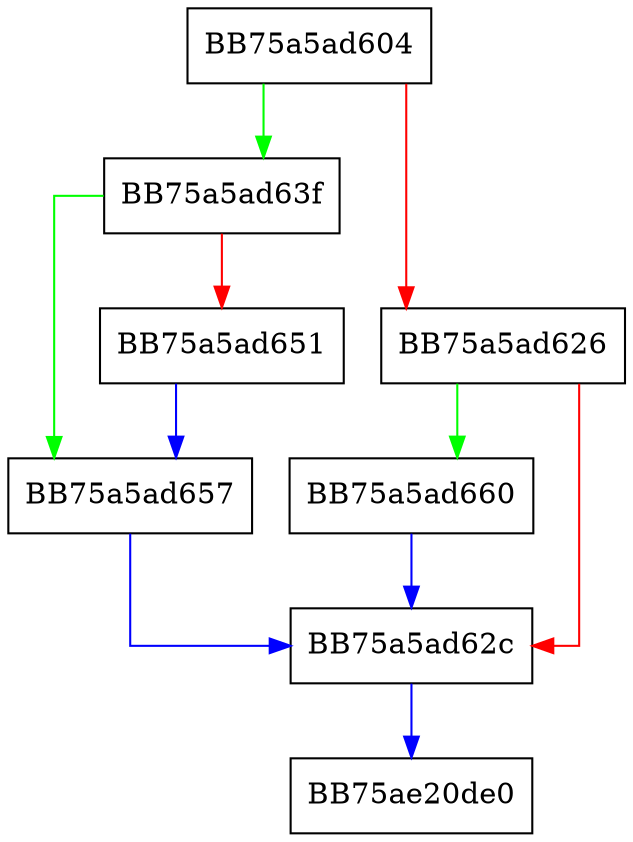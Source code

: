 digraph UpdateRtpScanStats {
  node [shape="box"];
  graph [splines=ortho];
  BB75a5ad604 -> BB75a5ad63f [color="green"];
  BB75a5ad604 -> BB75a5ad626 [color="red"];
  BB75a5ad626 -> BB75a5ad660 [color="green"];
  BB75a5ad626 -> BB75a5ad62c [color="red"];
  BB75a5ad62c -> BB75ae20de0 [color="blue"];
  BB75a5ad63f -> BB75a5ad657 [color="green"];
  BB75a5ad63f -> BB75a5ad651 [color="red"];
  BB75a5ad651 -> BB75a5ad657 [color="blue"];
  BB75a5ad657 -> BB75a5ad62c [color="blue"];
  BB75a5ad660 -> BB75a5ad62c [color="blue"];
}